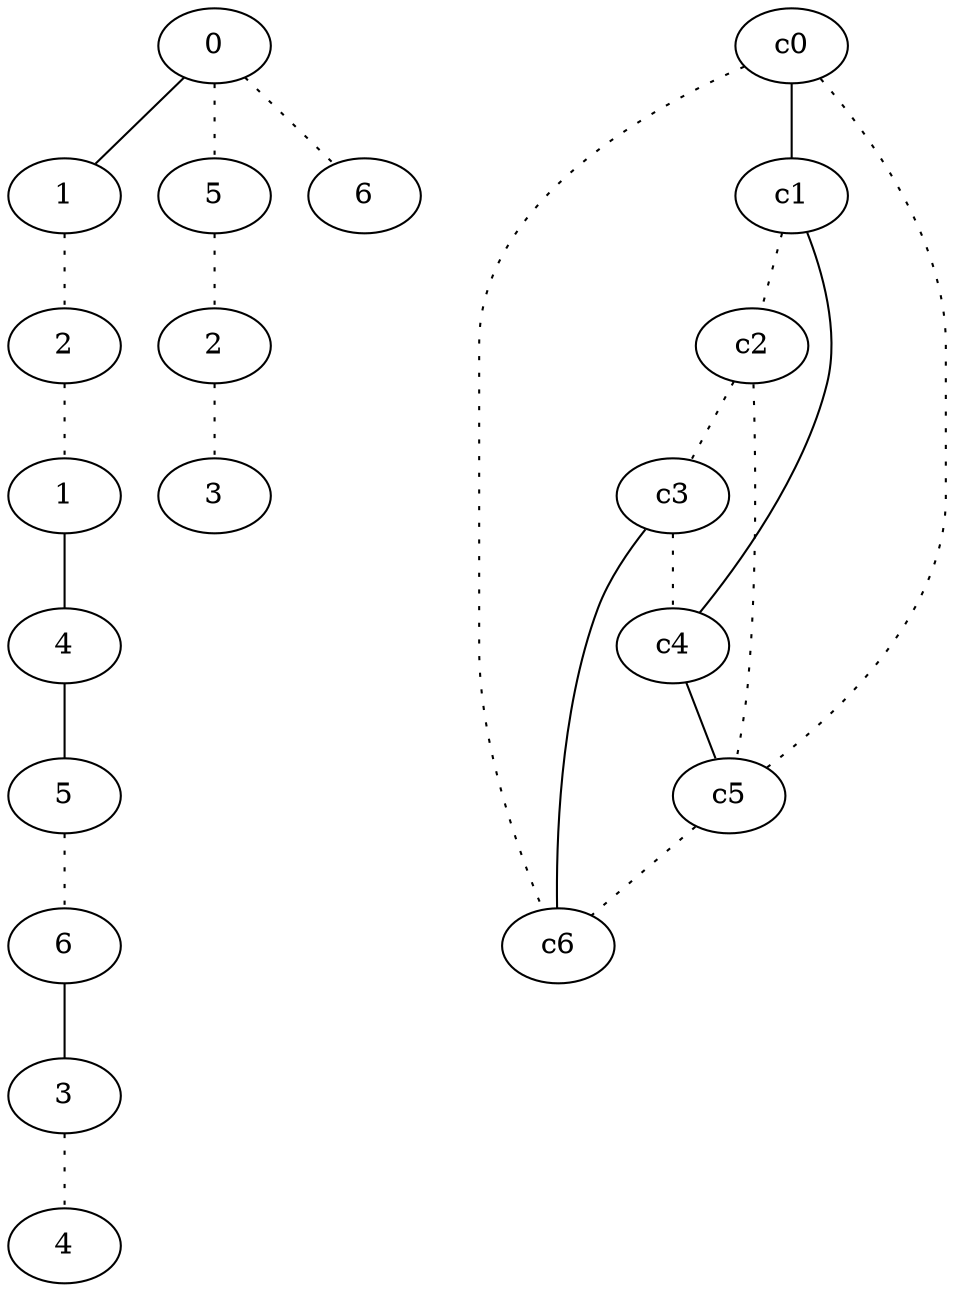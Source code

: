 graph {
a0[label=0];
a1[label=1];
a2[label=2];
a3[label=1];
a4[label=4];
a5[label=5];
a6[label=6];
a7[label=3];
a8[label=4];
a9[label=5];
a10[label=2];
a11[label=3];
a12[label=6];
a0 -- a1;
a0 -- a9 [style=dotted];
a0 -- a12 [style=dotted];
a1 -- a2 [style=dotted];
a2 -- a3 [style=dotted];
a3 -- a4;
a4 -- a5;
a5 -- a6 [style=dotted];
a6 -- a7;
a7 -- a8 [style=dotted];
a9 -- a10 [style=dotted];
a10 -- a11 [style=dotted];
c0 -- c1;
c0 -- c5 [style=dotted];
c0 -- c6 [style=dotted];
c1 -- c2 [style=dotted];
c1 -- c4;
c2 -- c3 [style=dotted];
c2 -- c5 [style=dotted];
c3 -- c4 [style=dotted];
c3 -- c6;
c4 -- c5;
c5 -- c6 [style=dotted];
}
